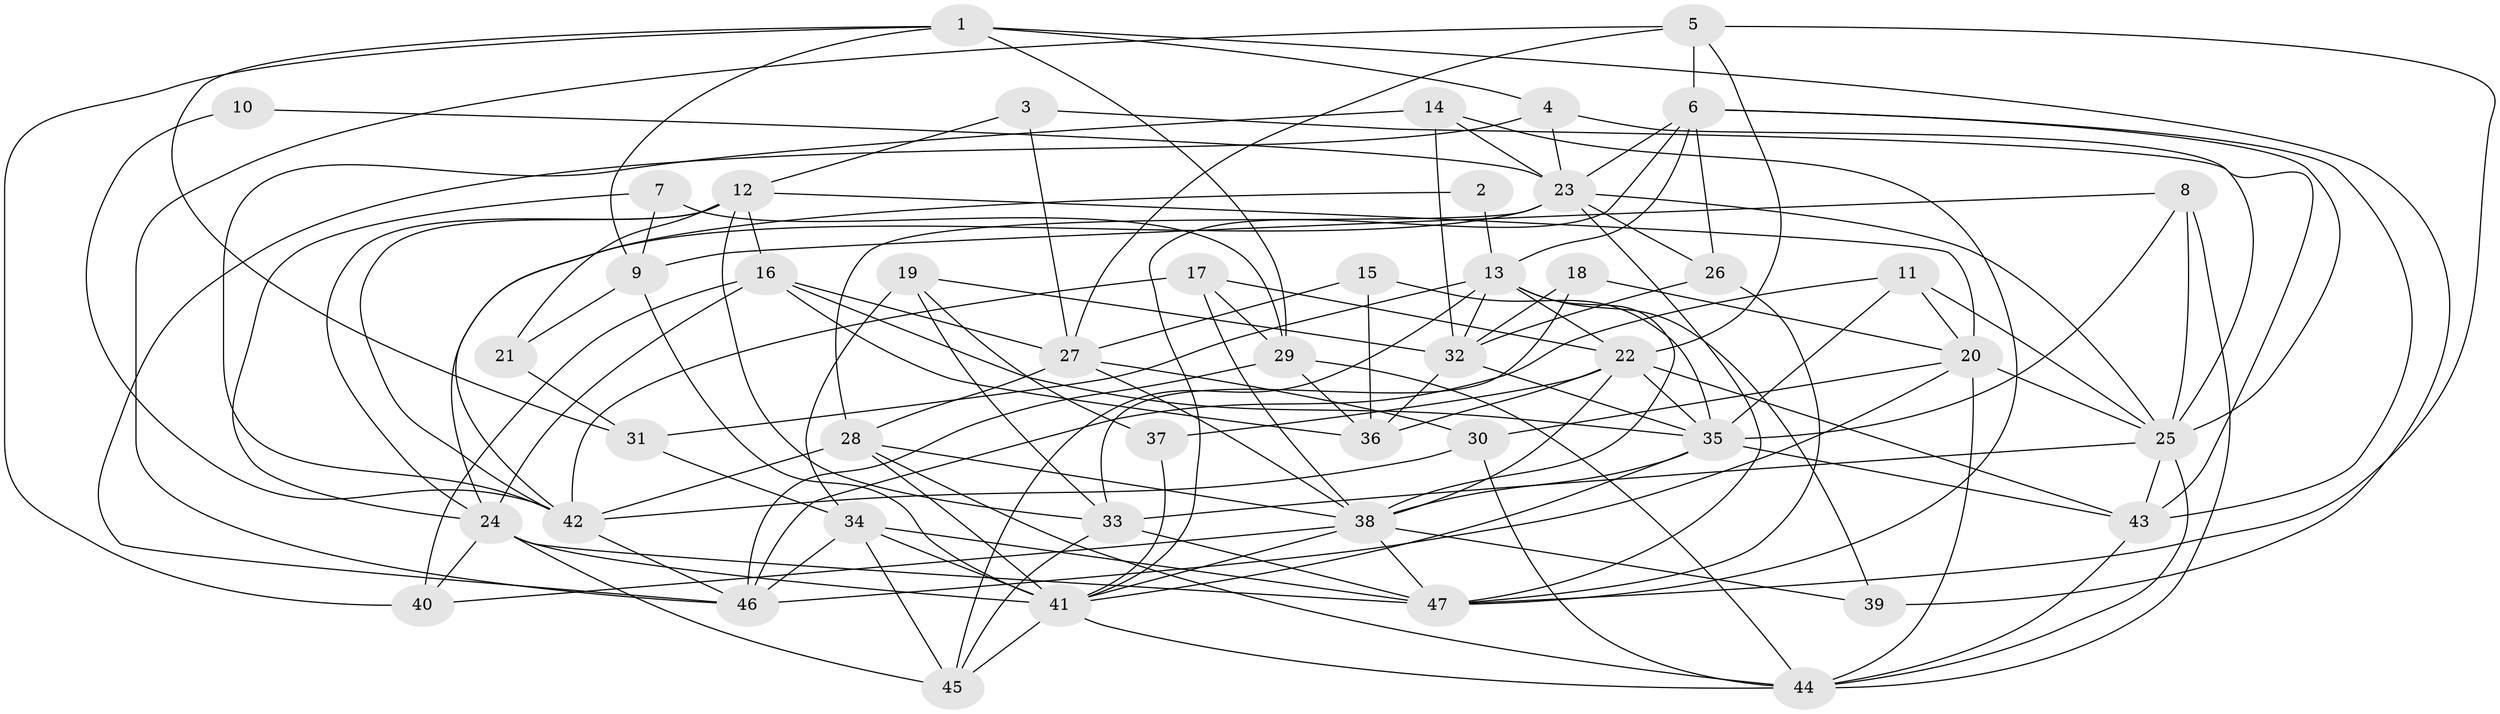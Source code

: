 // original degree distribution, {3: 0.3010752688172043, 2: 0.11827956989247312, 6: 0.10752688172043011, 5: 0.1827956989247312, 4: 0.24731182795698925, 7: 0.03225806451612903, 8: 0.010752688172043012}
// Generated by graph-tools (version 1.1) at 2025/50/03/09/25 03:50:01]
// undirected, 47 vertices, 132 edges
graph export_dot {
graph [start="1"]
  node [color=gray90,style=filled];
  1;
  2;
  3;
  4;
  5;
  6;
  7;
  8;
  9;
  10;
  11;
  12;
  13;
  14;
  15;
  16;
  17;
  18;
  19;
  20;
  21;
  22;
  23;
  24;
  25;
  26;
  27;
  28;
  29;
  30;
  31;
  32;
  33;
  34;
  35;
  36;
  37;
  38;
  39;
  40;
  41;
  42;
  43;
  44;
  45;
  46;
  47;
  1 -- 4 [weight=1.0];
  1 -- 9 [weight=1.0];
  1 -- 29 [weight=1.0];
  1 -- 31 [weight=1.0];
  1 -- 39 [weight=1.0];
  1 -- 40 [weight=1.0];
  2 -- 13 [weight=1.0];
  2 -- 42 [weight=1.0];
  3 -- 12 [weight=1.0];
  3 -- 27 [weight=1.0];
  3 -- 43 [weight=1.0];
  4 -- 23 [weight=1.0];
  4 -- 25 [weight=1.0];
  4 -- 46 [weight=1.0];
  5 -- 6 [weight=1.0];
  5 -- 22 [weight=1.0];
  5 -- 27 [weight=1.0];
  5 -- 46 [weight=1.0];
  5 -- 47 [weight=1.0];
  6 -- 13 [weight=1.0];
  6 -- 23 [weight=1.0];
  6 -- 25 [weight=1.0];
  6 -- 26 [weight=1.0];
  6 -- 41 [weight=1.0];
  6 -- 43 [weight=1.0];
  7 -- 9 [weight=1.0];
  7 -- 24 [weight=1.0];
  7 -- 29 [weight=1.0];
  8 -- 9 [weight=1.0];
  8 -- 25 [weight=1.0];
  8 -- 35 [weight=1.0];
  8 -- 44 [weight=1.0];
  9 -- 21 [weight=1.0];
  9 -- 41 [weight=1.0];
  10 -- 23 [weight=1.0];
  10 -- 42 [weight=1.0];
  11 -- 20 [weight=1.0];
  11 -- 25 [weight=1.0];
  11 -- 35 [weight=1.0];
  11 -- 46 [weight=1.0];
  12 -- 16 [weight=1.0];
  12 -- 20 [weight=1.0];
  12 -- 21 [weight=1.0];
  12 -- 24 [weight=1.0];
  12 -- 33 [weight=1.0];
  12 -- 42 [weight=1.0];
  13 -- 22 [weight=1.0];
  13 -- 31 [weight=1.0];
  13 -- 32 [weight=1.0];
  13 -- 38 [weight=1.0];
  13 -- 39 [weight=1.0];
  13 -- 45 [weight=1.0];
  14 -- 23 [weight=1.0];
  14 -- 32 [weight=1.0];
  14 -- 42 [weight=1.0];
  14 -- 47 [weight=1.0];
  15 -- 27 [weight=1.0];
  15 -- 35 [weight=1.0];
  15 -- 36 [weight=1.0];
  16 -- 24 [weight=1.0];
  16 -- 27 [weight=1.0];
  16 -- 35 [weight=1.0];
  16 -- 36 [weight=1.0];
  16 -- 40 [weight=1.0];
  17 -- 22 [weight=1.0];
  17 -- 29 [weight=1.0];
  17 -- 38 [weight=1.0];
  17 -- 42 [weight=1.0];
  18 -- 20 [weight=1.0];
  18 -- 32 [weight=1.0];
  18 -- 33 [weight=1.0];
  19 -- 32 [weight=1.0];
  19 -- 33 [weight=1.0];
  19 -- 34 [weight=1.0];
  19 -- 37 [weight=1.0];
  20 -- 25 [weight=1.0];
  20 -- 30 [weight=1.0];
  20 -- 44 [weight=1.0];
  20 -- 46 [weight=1.0];
  21 -- 31 [weight=1.0];
  22 -- 35 [weight=1.0];
  22 -- 36 [weight=1.0];
  22 -- 37 [weight=1.0];
  22 -- 38 [weight=1.0];
  22 -- 43 [weight=2.0];
  23 -- 24 [weight=1.0];
  23 -- 25 [weight=1.0];
  23 -- 26 [weight=1.0];
  23 -- 28 [weight=1.0];
  23 -- 47 [weight=1.0];
  24 -- 40 [weight=1.0];
  24 -- 41 [weight=2.0];
  24 -- 45 [weight=1.0];
  24 -- 47 [weight=1.0];
  25 -- 33 [weight=1.0];
  25 -- 43 [weight=1.0];
  25 -- 44 [weight=1.0];
  26 -- 32 [weight=1.0];
  26 -- 47 [weight=1.0];
  27 -- 28 [weight=1.0];
  27 -- 30 [weight=1.0];
  27 -- 38 [weight=1.0];
  28 -- 38 [weight=1.0];
  28 -- 41 [weight=1.0];
  28 -- 42 [weight=1.0];
  28 -- 44 [weight=1.0];
  29 -- 36 [weight=1.0];
  29 -- 44 [weight=1.0];
  29 -- 46 [weight=1.0];
  30 -- 42 [weight=1.0];
  30 -- 44 [weight=1.0];
  31 -- 34 [weight=1.0];
  32 -- 35 [weight=1.0];
  32 -- 36 [weight=1.0];
  33 -- 45 [weight=1.0];
  33 -- 47 [weight=1.0];
  34 -- 41 [weight=1.0];
  34 -- 45 [weight=1.0];
  34 -- 46 [weight=1.0];
  34 -- 47 [weight=1.0];
  35 -- 38 [weight=1.0];
  35 -- 41 [weight=1.0];
  35 -- 43 [weight=1.0];
  37 -- 41 [weight=1.0];
  38 -- 39 [weight=1.0];
  38 -- 40 [weight=1.0];
  38 -- 41 [weight=1.0];
  38 -- 47 [weight=1.0];
  41 -- 44 [weight=1.0];
  41 -- 45 [weight=1.0];
  42 -- 46 [weight=1.0];
  43 -- 44 [weight=1.0];
}
